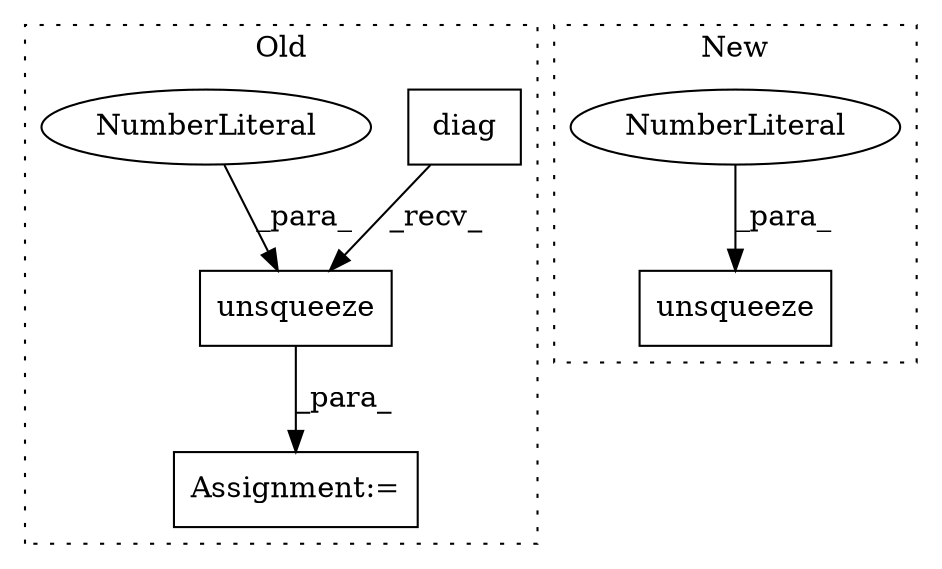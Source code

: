 digraph G {
subgraph cluster0 {
1 [label="diag" a="32" s="3525" l="6" shape="box"];
4 [label="unsqueeze" a="32" s="3532,3543" l="10,1" shape="box"];
5 [label="NumberLiteral" a="34" s="3542" l="1" shape="ellipse"];
6 [label="Assignment:=" a="7" s="3493" l="1" shape="box"];
label = "Old";
style="dotted";
}
subgraph cluster1 {
2 [label="unsqueeze" a="32" s="3096,3107" l="10,1" shape="box"];
3 [label="NumberLiteral" a="34" s="3106" l="1" shape="ellipse"];
label = "New";
style="dotted";
}
1 -> 4 [label="_recv_"];
3 -> 2 [label="_para_"];
4 -> 6 [label="_para_"];
5 -> 4 [label="_para_"];
}